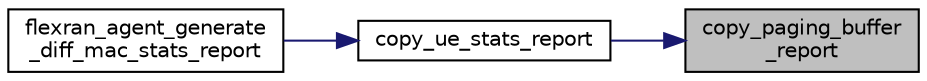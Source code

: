 digraph "copy_paging_buffer_report"
{
 // LATEX_PDF_SIZE
  edge [fontname="Helvetica",fontsize="10",labelfontname="Helvetica",labelfontsize="10"];
  node [fontname="Helvetica",fontsize="10",shape=record];
  rankdir="RL";
  Node1 [label="copy_paging_buffer\l_report",height=0.2,width=0.4,color="black", fillcolor="grey75", style="filled", fontcolor="black",tooltip=" "];
  Node1 -> Node2 [dir="back",color="midnightblue",fontsize="10",style="solid",fontname="Helvetica"];
  Node2 [label="copy_ue_stats_report",height=0.2,width=0.4,color="black", fillcolor="white", style="filled",URL="$flexran__agent__mac__internal_8h.html#a511d2ec9349c77723c2039244443ef0f",tooltip=" "];
  Node2 -> Node3 [dir="back",color="midnightblue",fontsize="10",style="solid",fontname="Helvetica"];
  Node3 [label="flexran_agent_generate\l_diff_mac_stats_report",height=0.2,width=0.4,color="black", fillcolor="white", style="filled",URL="$flexran__agent__mac__internal_8h.html#ab448e09668cf508a8e5c6237d246a311",tooltip=" "];
}
